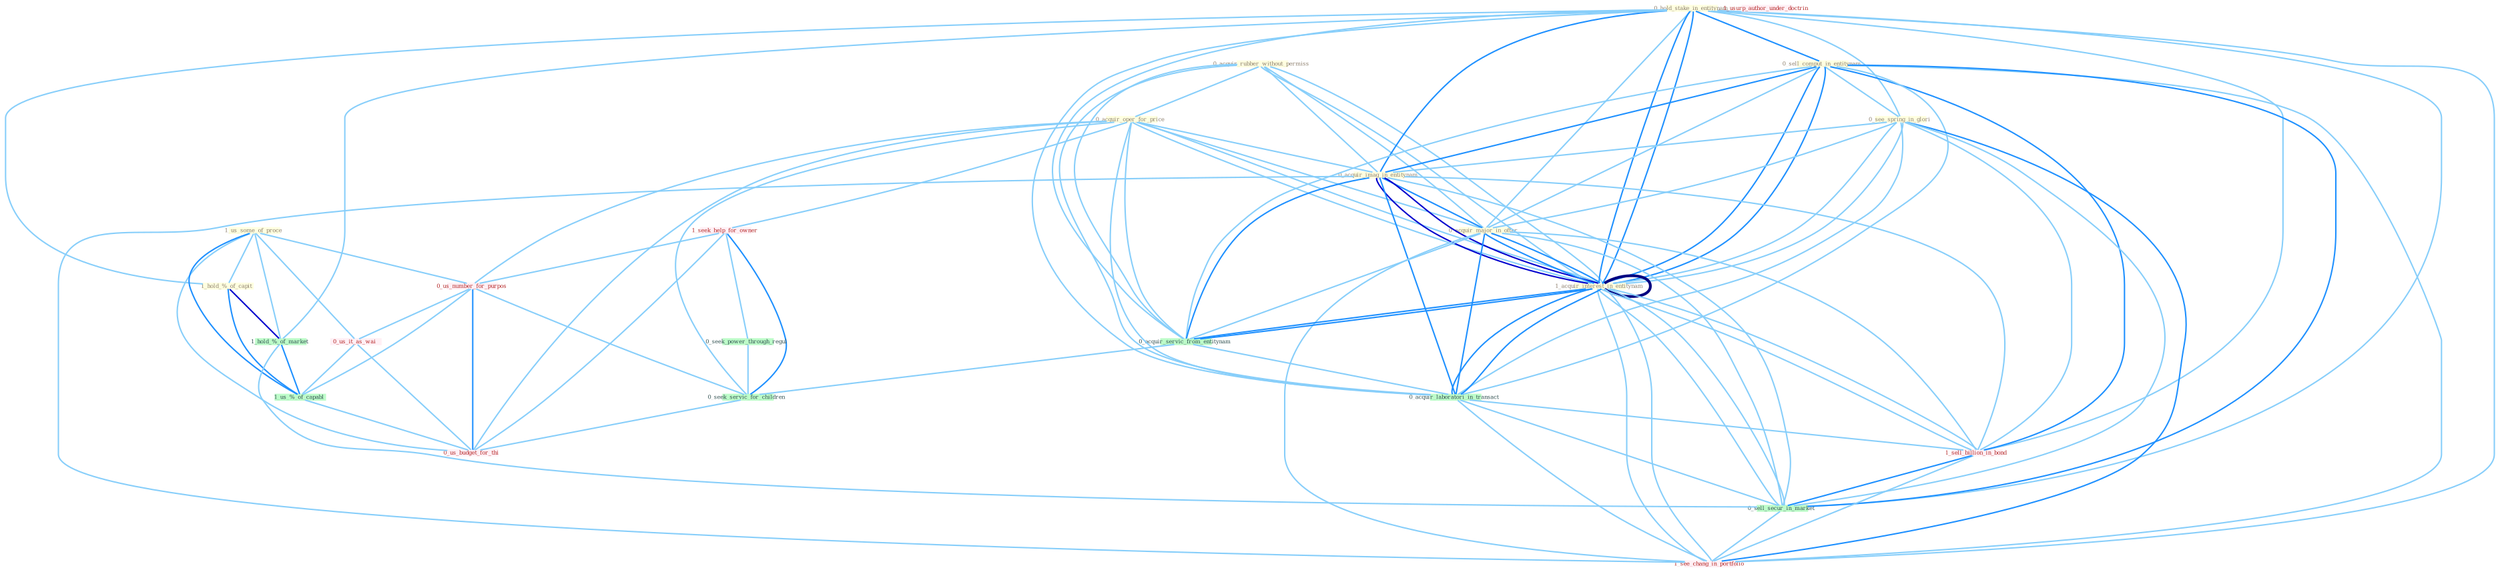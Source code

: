 Graph G{ 
    node
    [shape=polygon,style=filled,width=.5,height=.06,color="#BDFCC9",fixedsize=true,fontsize=4,
    fontcolor="#2f4f4f"];
    {node
    [color="#ffffe0", fontcolor="#8b7d6b"] "0_acquir_rubber_without_permiss " "0_hold_stake_in_entitynam " "0_sell_comput_in_entitynam " "0_see_spring_in_glori " "0_acquir_oper_for_price " "0_acquir_imag_in_entitynam " "0_acquir_major_in_offer " "1_us_some_of_proce " "1_hold_%_of_capit " "1_acquir_interest_in_entitynam "}
{node [color="#fff0f5", fontcolor="#b22222"] "1_seek_help_for_owner " "0_us_number_for_purpos " "1_sell_billion_in_bond " "0_us_it_as_wai " "1_usurp_author_under_doctrin " "1_acquir_interest_in_entitynam " "1_see_chang_in_portfolio " "0_us_budget_for_thi "}
edge [color="#B0E2FF"];

	"0_acquir_rubber_without_permiss " -- "0_acquir_oper_for_price " [w="1", color="#87cefa" ];
	"0_acquir_rubber_without_permiss " -- "0_acquir_imag_in_entitynam " [w="1", color="#87cefa" ];
	"0_acquir_rubber_without_permiss " -- "0_acquir_major_in_offer " [w="1", color="#87cefa" ];
	"0_acquir_rubber_without_permiss " -- "1_acquir_interest_in_entitynam " [w="1", color="#87cefa" ];
	"0_acquir_rubber_without_permiss " -- "0_acquir_servic_from_entitynam " [w="1", color="#87cefa" ];
	"0_acquir_rubber_without_permiss " -- "0_acquir_laboratori_in_transact " [w="1", color="#87cefa" ];
	"0_acquir_rubber_without_permiss " -- "1_acquir_interest_in_entitynam " [w="1", color="#87cefa" ];
	"0_hold_stake_in_entitynam " -- "0_sell_comput_in_entitynam " [w="2", color="#1e90ff" , len=0.8];
	"0_hold_stake_in_entitynam " -- "0_see_spring_in_glori " [w="1", color="#87cefa" ];
	"0_hold_stake_in_entitynam " -- "0_acquir_imag_in_entitynam " [w="2", color="#1e90ff" , len=0.8];
	"0_hold_stake_in_entitynam " -- "0_acquir_major_in_offer " [w="1", color="#87cefa" ];
	"0_hold_stake_in_entitynam " -- "1_hold_%_of_capit " [w="1", color="#87cefa" ];
	"0_hold_stake_in_entitynam " -- "1_acquir_interest_in_entitynam " [w="2", color="#1e90ff" , len=0.8];
	"0_hold_stake_in_entitynam " -- "0_acquir_servic_from_entitynam " [w="1", color="#87cefa" ];
	"0_hold_stake_in_entitynam " -- "1_hold_%_of_market " [w="1", color="#87cefa" ];
	"0_hold_stake_in_entitynam " -- "0_acquir_laboratori_in_transact " [w="1", color="#87cefa" ];
	"0_hold_stake_in_entitynam " -- "1_sell_billion_in_bond " [w="1", color="#87cefa" ];
	"0_hold_stake_in_entitynam " -- "0_sell_secur_in_market " [w="1", color="#87cefa" ];
	"0_hold_stake_in_entitynam " -- "1_acquir_interest_in_entitynam " [w="2", color="#1e90ff" , len=0.8];
	"0_hold_stake_in_entitynam " -- "1_see_chang_in_portfolio " [w="1", color="#87cefa" ];
	"0_sell_comput_in_entitynam " -- "0_see_spring_in_glori " [w="1", color="#87cefa" ];
	"0_sell_comput_in_entitynam " -- "0_acquir_imag_in_entitynam " [w="2", color="#1e90ff" , len=0.8];
	"0_sell_comput_in_entitynam " -- "0_acquir_major_in_offer " [w="1", color="#87cefa" ];
	"0_sell_comput_in_entitynam " -- "1_acquir_interest_in_entitynam " [w="2", color="#1e90ff" , len=0.8];
	"0_sell_comput_in_entitynam " -- "0_acquir_servic_from_entitynam " [w="1", color="#87cefa" ];
	"0_sell_comput_in_entitynam " -- "0_acquir_laboratori_in_transact " [w="1", color="#87cefa" ];
	"0_sell_comput_in_entitynam " -- "1_sell_billion_in_bond " [w="2", color="#1e90ff" , len=0.8];
	"0_sell_comput_in_entitynam " -- "0_sell_secur_in_market " [w="2", color="#1e90ff" , len=0.8];
	"0_sell_comput_in_entitynam " -- "1_acquir_interest_in_entitynam " [w="2", color="#1e90ff" , len=0.8];
	"0_sell_comput_in_entitynam " -- "1_see_chang_in_portfolio " [w="1", color="#87cefa" ];
	"0_see_spring_in_glori " -- "0_acquir_imag_in_entitynam " [w="1", color="#87cefa" ];
	"0_see_spring_in_glori " -- "0_acquir_major_in_offer " [w="1", color="#87cefa" ];
	"0_see_spring_in_glori " -- "1_acquir_interest_in_entitynam " [w="1", color="#87cefa" ];
	"0_see_spring_in_glori " -- "0_acquir_laboratori_in_transact " [w="1", color="#87cefa" ];
	"0_see_spring_in_glori " -- "1_sell_billion_in_bond " [w="1", color="#87cefa" ];
	"0_see_spring_in_glori " -- "0_sell_secur_in_market " [w="1", color="#87cefa" ];
	"0_see_spring_in_glori " -- "1_acquir_interest_in_entitynam " [w="1", color="#87cefa" ];
	"0_see_spring_in_glori " -- "1_see_chang_in_portfolio " [w="2", color="#1e90ff" , len=0.8];
	"0_acquir_oper_for_price " -- "0_acquir_imag_in_entitynam " [w="1", color="#87cefa" ];
	"0_acquir_oper_for_price " -- "0_acquir_major_in_offer " [w="1", color="#87cefa" ];
	"0_acquir_oper_for_price " -- "1_acquir_interest_in_entitynam " [w="1", color="#87cefa" ];
	"0_acquir_oper_for_price " -- "1_seek_help_for_owner " [w="1", color="#87cefa" ];
	"0_acquir_oper_for_price " -- "0_acquir_servic_from_entitynam " [w="1", color="#87cefa" ];
	"0_acquir_oper_for_price " -- "0_us_number_for_purpos " [w="1", color="#87cefa" ];
	"0_acquir_oper_for_price " -- "0_acquir_laboratori_in_transact " [w="1", color="#87cefa" ];
	"0_acquir_oper_for_price " -- "1_acquir_interest_in_entitynam " [w="1", color="#87cefa" ];
	"0_acquir_oper_for_price " -- "0_seek_servic_for_children " [w="1", color="#87cefa" ];
	"0_acquir_oper_for_price " -- "0_us_budget_for_thi " [w="1", color="#87cefa" ];
	"0_acquir_imag_in_entitynam " -- "0_acquir_major_in_offer " [w="2", color="#1e90ff" , len=0.8];
	"0_acquir_imag_in_entitynam " -- "1_acquir_interest_in_entitynam " [w="3", color="#0000cd" , len=0.6];
	"0_acquir_imag_in_entitynam " -- "0_acquir_servic_from_entitynam " [w="2", color="#1e90ff" , len=0.8];
	"0_acquir_imag_in_entitynam " -- "0_acquir_laboratori_in_transact " [w="2", color="#1e90ff" , len=0.8];
	"0_acquir_imag_in_entitynam " -- "1_sell_billion_in_bond " [w="1", color="#87cefa" ];
	"0_acquir_imag_in_entitynam " -- "0_sell_secur_in_market " [w="1", color="#87cefa" ];
	"0_acquir_imag_in_entitynam " -- "1_acquir_interest_in_entitynam " [w="3", color="#0000cd" , len=0.6];
	"0_acquir_imag_in_entitynam " -- "1_see_chang_in_portfolio " [w="1", color="#87cefa" ];
	"0_acquir_major_in_offer " -- "1_acquir_interest_in_entitynam " [w="2", color="#1e90ff" , len=0.8];
	"0_acquir_major_in_offer " -- "0_acquir_servic_from_entitynam " [w="1", color="#87cefa" ];
	"0_acquir_major_in_offer " -- "0_acquir_laboratori_in_transact " [w="2", color="#1e90ff" , len=0.8];
	"0_acquir_major_in_offer " -- "1_sell_billion_in_bond " [w="1", color="#87cefa" ];
	"0_acquir_major_in_offer " -- "0_sell_secur_in_market " [w="1", color="#87cefa" ];
	"0_acquir_major_in_offer " -- "1_acquir_interest_in_entitynam " [w="2", color="#1e90ff" , len=0.8];
	"0_acquir_major_in_offer " -- "1_see_chang_in_portfolio " [w="1", color="#87cefa" ];
	"1_us_some_of_proce " -- "1_hold_%_of_capit " [w="1", color="#87cefa" ];
	"1_us_some_of_proce " -- "1_hold_%_of_market " [w="1", color="#87cefa" ];
	"1_us_some_of_proce " -- "0_us_number_for_purpos " [w="1", color="#87cefa" ];
	"1_us_some_of_proce " -- "0_us_it_as_wai " [w="1", color="#87cefa" ];
	"1_us_some_of_proce " -- "1_us_%_of_capabl " [w="2", color="#1e90ff" , len=0.8];
	"1_us_some_of_proce " -- "0_us_budget_for_thi " [w="1", color="#87cefa" ];
	"1_hold_%_of_capit " -- "1_hold_%_of_market " [w="3", color="#0000cd" , len=0.6];
	"1_hold_%_of_capit " -- "1_us_%_of_capabl " [w="2", color="#1e90ff" , len=0.8];
	"1_acquir_interest_in_entitynam " -- "0_acquir_servic_from_entitynam " [w="2", color="#1e90ff" , len=0.8];
	"1_acquir_interest_in_entitynam " -- "0_acquir_laboratori_in_transact " [w="2", color="#1e90ff" , len=0.8];
	"1_acquir_interest_in_entitynam " -- "1_sell_billion_in_bond " [w="1", color="#87cefa" ];
	"1_acquir_interest_in_entitynam " -- "0_sell_secur_in_market " [w="1", color="#87cefa" ];
	"1_acquir_interest_in_entitynam " -- "1_acquir_interest_in_entitynam " [w="4", style=bold, color="#000080", len=0.4];
	"1_acquir_interest_in_entitynam " -- "1_see_chang_in_portfolio " [w="1", color="#87cefa" ];
	"1_seek_help_for_owner " -- "0_seek_power_through_regul " [w="1", color="#87cefa" ];
	"1_seek_help_for_owner " -- "0_us_number_for_purpos " [w="1", color="#87cefa" ];
	"1_seek_help_for_owner " -- "0_seek_servic_for_children " [w="2", color="#1e90ff" , len=0.8];
	"1_seek_help_for_owner " -- "0_us_budget_for_thi " [w="1", color="#87cefa" ];
	"0_acquir_servic_from_entitynam " -- "0_acquir_laboratori_in_transact " [w="1", color="#87cefa" ];
	"0_acquir_servic_from_entitynam " -- "1_acquir_interest_in_entitynam " [w="2", color="#1e90ff" , len=0.8];
	"0_acquir_servic_from_entitynam " -- "0_seek_servic_for_children " [w="1", color="#87cefa" ];
	"1_hold_%_of_market " -- "1_us_%_of_capabl " [w="2", color="#1e90ff" , len=0.8];
	"1_hold_%_of_market " -- "0_sell_secur_in_market " [w="1", color="#87cefa" ];
	"0_seek_power_through_regul " -- "0_seek_servic_for_children " [w="1", color="#87cefa" ];
	"0_us_number_for_purpos " -- "0_us_it_as_wai " [w="1", color="#87cefa" ];
	"0_us_number_for_purpos " -- "1_us_%_of_capabl " [w="1", color="#87cefa" ];
	"0_us_number_for_purpos " -- "0_seek_servic_for_children " [w="1", color="#87cefa" ];
	"0_us_number_for_purpos " -- "0_us_budget_for_thi " [w="2", color="#1e90ff" , len=0.8];
	"0_acquir_laboratori_in_transact " -- "1_sell_billion_in_bond " [w="1", color="#87cefa" ];
	"0_acquir_laboratori_in_transact " -- "0_sell_secur_in_market " [w="1", color="#87cefa" ];
	"0_acquir_laboratori_in_transact " -- "1_acquir_interest_in_entitynam " [w="2", color="#1e90ff" , len=0.8];
	"0_acquir_laboratori_in_transact " -- "1_see_chang_in_portfolio " [w="1", color="#87cefa" ];
	"1_sell_billion_in_bond " -- "0_sell_secur_in_market " [w="2", color="#1e90ff" , len=0.8];
	"1_sell_billion_in_bond " -- "1_acquir_interest_in_entitynam " [w="1", color="#87cefa" ];
	"1_sell_billion_in_bond " -- "1_see_chang_in_portfolio " [w="1", color="#87cefa" ];
	"0_us_it_as_wai " -- "1_us_%_of_capabl " [w="1", color="#87cefa" ];
	"0_us_it_as_wai " -- "0_us_budget_for_thi " [w="1", color="#87cefa" ];
	"1_us_%_of_capabl " -- "0_us_budget_for_thi " [w="1", color="#87cefa" ];
	"0_sell_secur_in_market " -- "1_acquir_interest_in_entitynam " [w="1", color="#87cefa" ];
	"0_sell_secur_in_market " -- "1_see_chang_in_portfolio " [w="1", color="#87cefa" ];
	"1_acquir_interest_in_entitynam " -- "1_see_chang_in_portfolio " [w="1", color="#87cefa" ];
	"0_seek_servic_for_children " -- "0_us_budget_for_thi " [w="1", color="#87cefa" ];
}